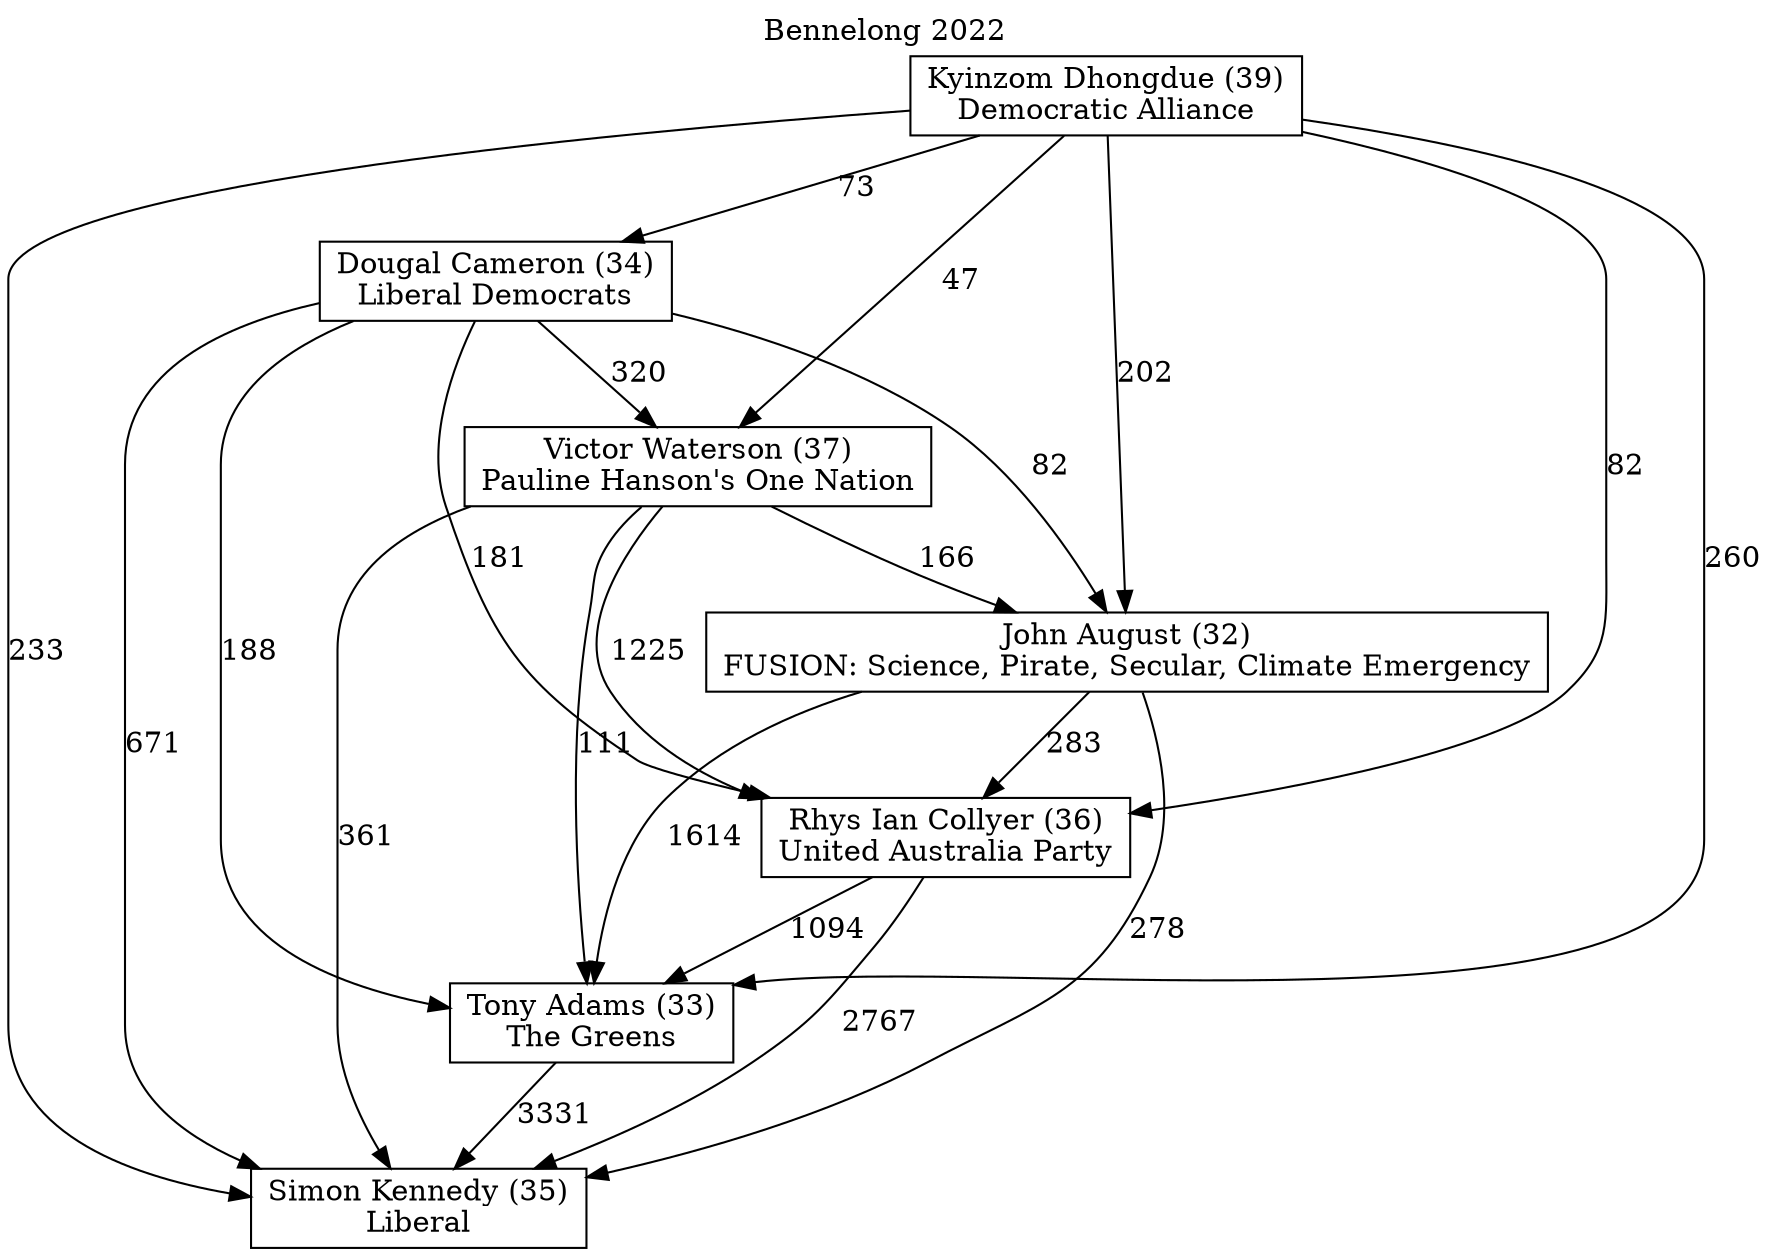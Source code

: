 // House preference flow
digraph "Simon Kennedy (35)_Bennelong_2022" {
	graph [label="Bennelong 2022" labelloc=t mclimit=10]
	node [shape=box]
	"John August (32)" [label="John August (32)
FUSION: Science, Pirate, Secular, Climate Emergency"]
	"Simon Kennedy (35)" [label="Simon Kennedy (35)
Liberal"]
	"Victor Waterson (37)" [label="Victor Waterson (37)
Pauline Hanson's One Nation"]
	"Tony Adams (33)" [label="Tony Adams (33)
The Greens"]
	"Dougal Cameron (34)" [label="Dougal Cameron (34)
Liberal Democrats"]
	"Rhys Ian Collyer (36)" [label="Rhys Ian Collyer (36)
United Australia Party"]
	"Kyinzom Dhongdue (39)" [label="Kyinzom Dhongdue (39)
Democratic Alliance"]
	"Dougal Cameron (34)" -> "Tony Adams (33)" [label=188]
	"John August (32)" -> "Tony Adams (33)" [label=1614]
	"Rhys Ian Collyer (36)" -> "Simon Kennedy (35)" [label=2767]
	"Kyinzom Dhongdue (39)" -> "Victor Waterson (37)" [label=47]
	"Dougal Cameron (34)" -> "Rhys Ian Collyer (36)" [label=181]
	"Dougal Cameron (34)" -> "John August (32)" [label=82]
	"Victor Waterson (37)" -> "John August (32)" [label=166]
	"Victor Waterson (37)" -> "Simon Kennedy (35)" [label=361]
	"Kyinzom Dhongdue (39)" -> "Rhys Ian Collyer (36)" [label=82]
	"Rhys Ian Collyer (36)" -> "Tony Adams (33)" [label=1094]
	"Victor Waterson (37)" -> "Tony Adams (33)" [label=111]
	"Kyinzom Dhongdue (39)" -> "Dougal Cameron (34)" [label=73]
	"Tony Adams (33)" -> "Simon Kennedy (35)" [label=3331]
	"Victor Waterson (37)" -> "Rhys Ian Collyer (36)" [label=1225]
	"John August (32)" -> "Simon Kennedy (35)" [label=278]
	"John August (32)" -> "Rhys Ian Collyer (36)" [label=283]
	"Kyinzom Dhongdue (39)" -> "John August (32)" [label=202]
	"Dougal Cameron (34)" -> "Simon Kennedy (35)" [label=671]
	"Kyinzom Dhongdue (39)" -> "Tony Adams (33)" [label=260]
	"Kyinzom Dhongdue (39)" -> "Simon Kennedy (35)" [label=233]
	"Dougal Cameron (34)" -> "Victor Waterson (37)" [label=320]
}
